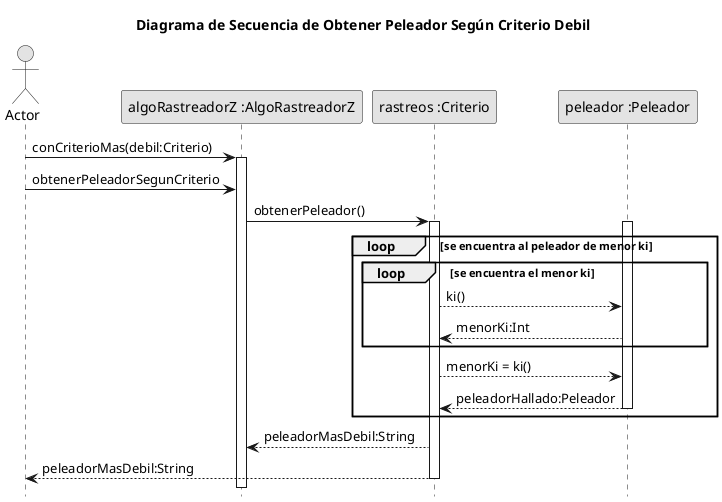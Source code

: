 @startuml

title Diagrama de Secuencia de Obtener Peleador Según Criterio Debil

skinparam monochrome true
hide footbox

Actor Actor 
participant "algoRastreadorZ :AlgoRastreadorZ" as algoRastreadorz
participant "rastreos :Criterio" as rastreos
participant "peleador :Peleador" as peleador

Actor -> algoRastreadorz: conCriterioMas(debil:Criterio)

activate algoRastreadorz
Actor -> algoRastreadorz: obtenerPeleadorSegunCriterio
    algoRastreadorz -> rastreos: obtenerPeleador()
            activate rastreos
            loop se encuentra al peleador de menor ki
            loop se encuentra el menor ki
            activate peleador

            rastreos --> peleador: ki()

            peleador --> rastreos: menorKi:Int
                
            End
            rastreos --> peleador: menorKi = ki()

            peleador --> rastreos: peleadorHallado:Peleador
            deactivate peleador        
            End
            algoRastreadorz <-- rastreos: peleadorMasDebil:String
            Actor <-- rastreos: peleadorMasDebil:String
            deactivate rastreos          

@enduml
